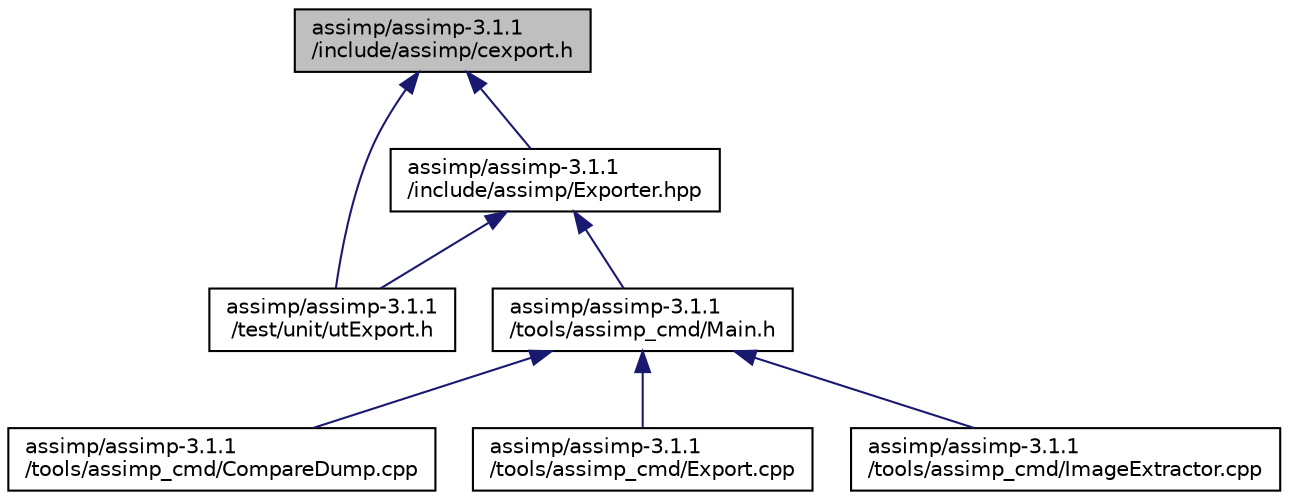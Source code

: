 digraph "assimp/assimp-3.1.1/include/assimp/cexport.h"
{
  edge [fontname="Helvetica",fontsize="10",labelfontname="Helvetica",labelfontsize="10"];
  node [fontname="Helvetica",fontsize="10",shape=record];
  Node1 [label="assimp/assimp-3.1.1\l/include/assimp/cexport.h",height=0.2,width=0.4,color="black", fillcolor="grey75", style="filled", fontcolor="black"];
  Node1 -> Node2 [dir="back",color="midnightblue",fontsize="10",style="solid",fontname="Helvetica"];
  Node2 [label="assimp/assimp-3.1.1\l/include/assimp/Exporter.hpp",height=0.2,width=0.4,color="black", fillcolor="white", style="filled",URL="$_exporter_8hpp_source.html"];
  Node2 -> Node3 [dir="back",color="midnightblue",fontsize="10",style="solid",fontname="Helvetica"];
  Node3 [label="assimp/assimp-3.1.1\l/test/unit/utExport.h",height=0.2,width=0.4,color="black", fillcolor="white", style="filled",URL="$ut_export_8h_source.html"];
  Node2 -> Node4 [dir="back",color="midnightblue",fontsize="10",style="solid",fontname="Helvetica"];
  Node4 [label="assimp/assimp-3.1.1\l/tools/assimp_cmd/Main.h",height=0.2,width=0.4,color="black", fillcolor="white", style="filled",URL="$assimp_2assimp-3_81_81_2tools_2assimp__cmd_2_main_8h_source.html"];
  Node4 -> Node5 [dir="back",color="midnightblue",fontsize="10",style="solid",fontname="Helvetica"];
  Node5 [label="assimp/assimp-3.1.1\l/tools/assimp_cmd/CompareDump.cpp",height=0.2,width=0.4,color="black", fillcolor="white", style="filled",URL="$_compare_dump_8cpp.html",tooltip="Implementation of the &#39;assimp cmpdmp&#39;, which compares two model dumps for equality. It plays an important role in the regression test suite. "];
  Node4 -> Node6 [dir="back",color="midnightblue",fontsize="10",style="solid",fontname="Helvetica"];
  Node6 [label="assimp/assimp-3.1.1\l/tools/assimp_cmd/Export.cpp",height=0.2,width=0.4,color="black", fillcolor="white", style="filled",URL="$_export_8cpp.html",tooltip="Implementation of the &#39;assimp export&#39; utility. "];
  Node4 -> Node7 [dir="back",color="midnightblue",fontsize="10",style="solid",fontname="Helvetica"];
  Node7 [label="assimp/assimp-3.1.1\l/tools/assimp_cmd/ImageExtractor.cpp",height=0.2,width=0.4,color="black", fillcolor="white", style="filled",URL="$_image_extractor_8cpp.html",tooltip="Implementation of the &#39;assimp extract&#39; utility. "];
  Node1 -> Node3 [dir="back",color="midnightblue",fontsize="10",style="solid",fontname="Helvetica"];
}

